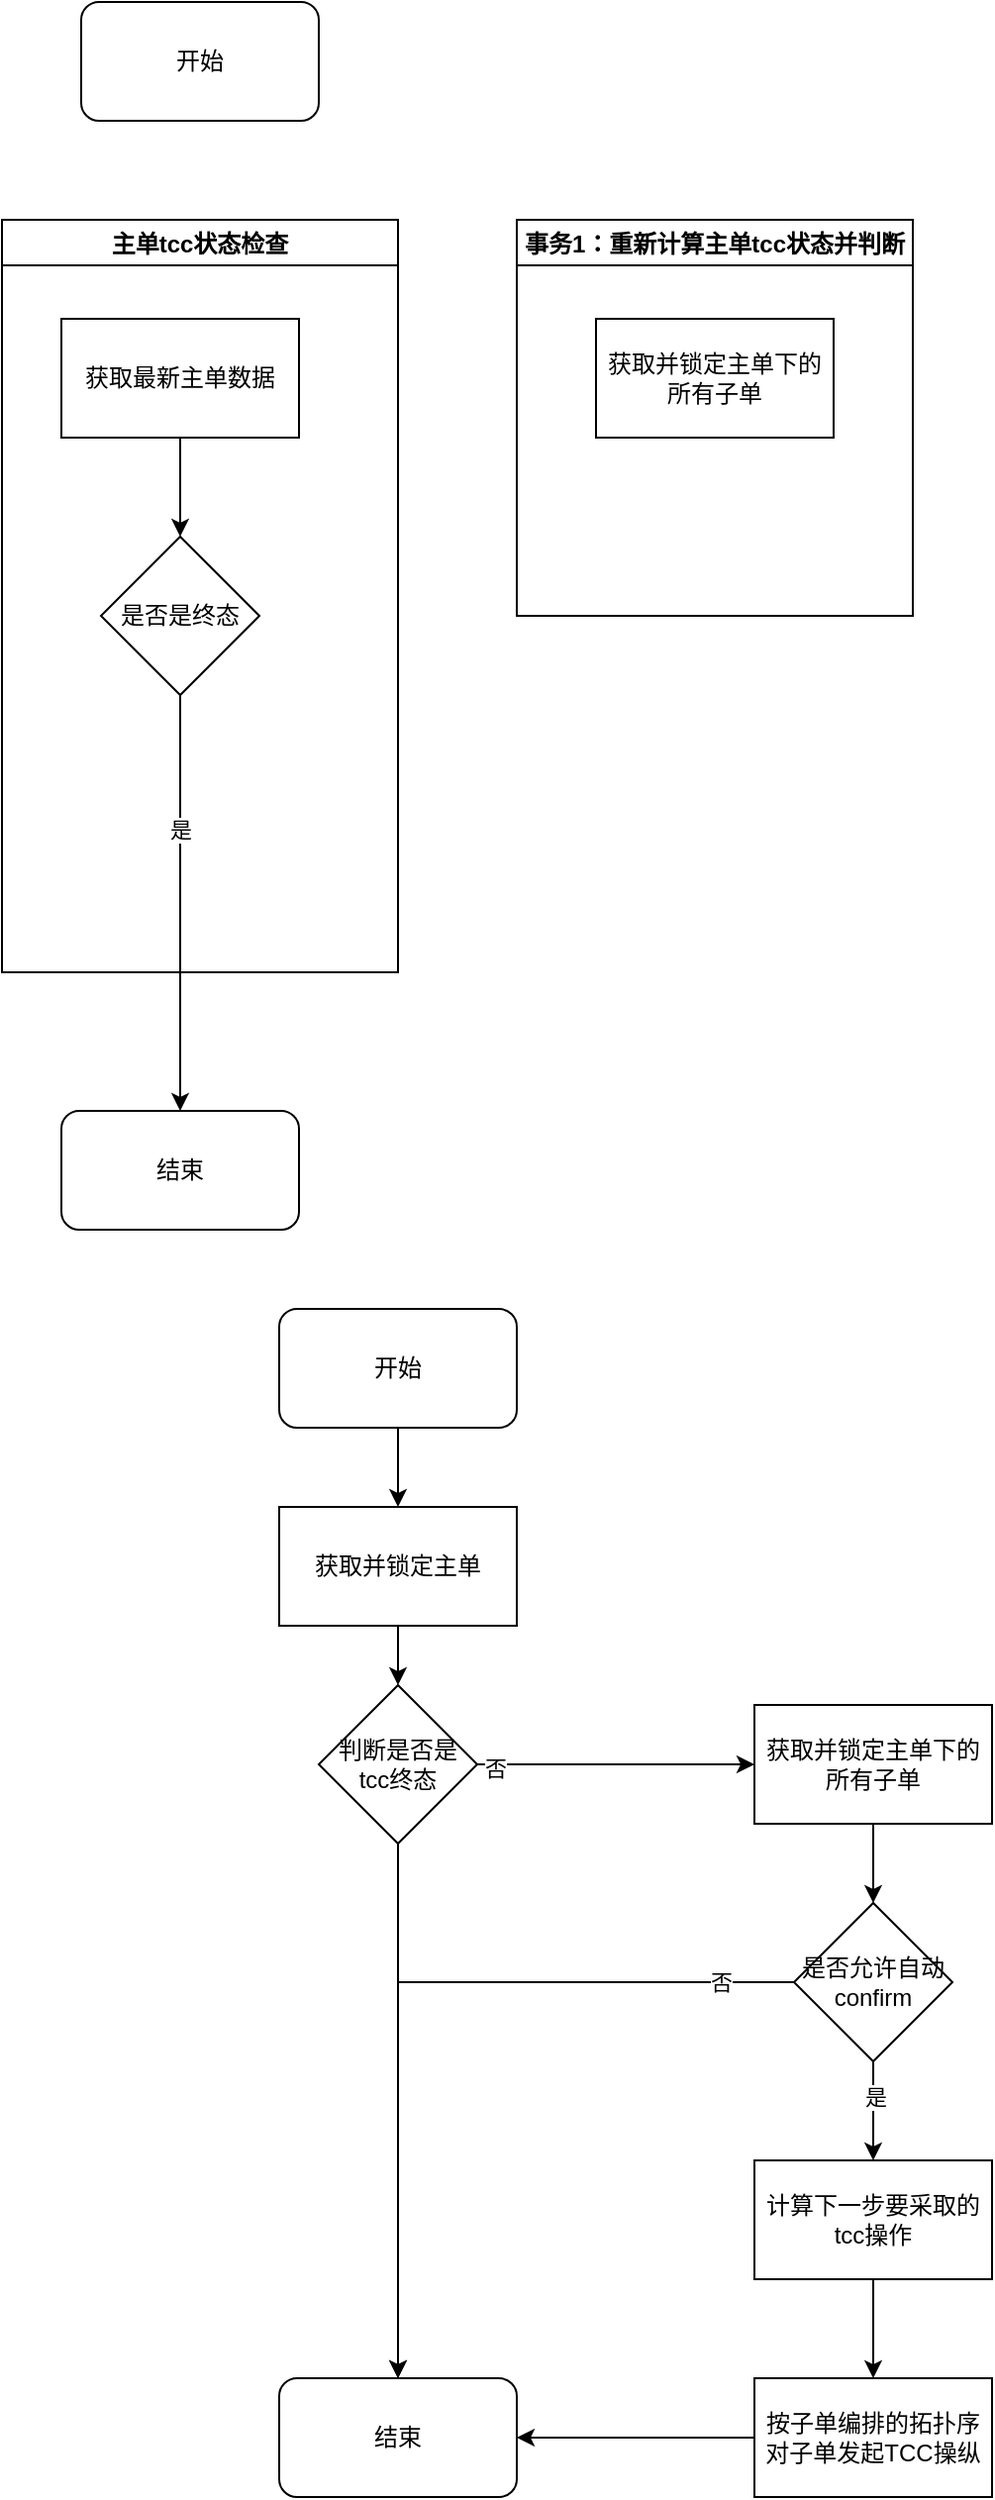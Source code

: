 <mxfile version="20.2.7" type="github">
  <diagram id="C5RBs43oDa-KdzZeNtuy" name="Page-1">
    <mxGraphModel dx="1298" dy="834" grid="1" gridSize="10" guides="1" tooltips="1" connect="1" arrows="1" fold="1" page="1" pageScale="1" pageWidth="827" pageHeight="1169" math="0" shadow="0">
      <root>
        <mxCell id="WIyWlLk6GJQsqaUBKTNV-0" />
        <mxCell id="WIyWlLk6GJQsqaUBKTNV-1" parent="WIyWlLk6GJQsqaUBKTNV-0" />
        <mxCell id="uOyHhmzB57W_WbhQQ3cj-5" style="edgeStyle=orthogonalEdgeStyle;rounded=0;orthogonalLoop=1;jettySize=auto;html=1;entryX=0.5;entryY=0;entryDx=0;entryDy=0;" parent="WIyWlLk6GJQsqaUBKTNV-1" source="uOyHhmzB57W_WbhQQ3cj-0" target="uOyHhmzB57W_WbhQQ3cj-2" edge="1">
          <mxGeometry relative="1" as="geometry" />
        </mxCell>
        <mxCell id="uOyHhmzB57W_WbhQQ3cj-0" value="开始" style="rounded=1;whiteSpace=wrap;html=1;" parent="WIyWlLk6GJQsqaUBKTNV-1" vertex="1">
          <mxGeometry x="180" y="740" width="120" height="60" as="geometry" />
        </mxCell>
        <mxCell id="uOyHhmzB57W_WbhQQ3cj-10" value="结束" style="rounded=1;whiteSpace=wrap;html=1;" parent="WIyWlLk6GJQsqaUBKTNV-1" vertex="1">
          <mxGeometry x="180" y="1280" width="120" height="60" as="geometry" />
        </mxCell>
        <mxCell id="uOyHhmzB57W_WbhQQ3cj-13" style="edgeStyle=orthogonalEdgeStyle;rounded=0;orthogonalLoop=1;jettySize=auto;html=1;entryX=0;entryY=0.5;entryDx=0;entryDy=0;" parent="WIyWlLk6GJQsqaUBKTNV-1" source="uOyHhmzB57W_WbhQQ3cj-3" target="uOyHhmzB57W_WbhQQ3cj-9" edge="1">
          <mxGeometry relative="1" as="geometry" />
        </mxCell>
        <mxCell id="uOyHhmzB57W_WbhQQ3cj-14" value="否" style="edgeLabel;html=1;align=center;verticalAlign=middle;resizable=0;points=[];" parent="uOyHhmzB57W_WbhQQ3cj-13" vertex="1" connectable="0">
          <mxGeometry x="-0.871" y="-1" relative="1" as="geometry">
            <mxPoint y="1" as="offset" />
          </mxGeometry>
        </mxCell>
        <mxCell id="uOyHhmzB57W_WbhQQ3cj-22" style="edgeStyle=orthogonalEdgeStyle;rounded=0;orthogonalLoop=1;jettySize=auto;html=1;entryX=1;entryY=0.5;entryDx=0;entryDy=0;" parent="WIyWlLk6GJQsqaUBKTNV-1" source="uOyHhmzB57W_WbhQQ3cj-17" target="uOyHhmzB57W_WbhQQ3cj-10" edge="1">
          <mxGeometry relative="1" as="geometry" />
        </mxCell>
        <mxCell id="uOyHhmzB57W_WbhQQ3cj-17" value="按子单编排的拓扑序对子单发起TCC操纵" style="rounded=0;whiteSpace=wrap;html=1;" parent="WIyWlLk6GJQsqaUBKTNV-1" vertex="1">
          <mxGeometry x="420" y="1280" width="120" height="60" as="geometry" />
        </mxCell>
        <mxCell id="uOyHhmzB57W_WbhQQ3cj-18" style="edgeStyle=orthogonalEdgeStyle;rounded=0;orthogonalLoop=1;jettySize=auto;html=1;entryX=0.5;entryY=0;entryDx=0;entryDy=0;" parent="WIyWlLk6GJQsqaUBKTNV-1" source="uOyHhmzB57W_WbhQQ3cj-15" target="uOyHhmzB57W_WbhQQ3cj-17" edge="1">
          <mxGeometry relative="1" as="geometry" />
        </mxCell>
        <mxCell id="uOyHhmzB57W_WbhQQ3cj-2" value="获取并锁定主单" style="rounded=0;whiteSpace=wrap;html=1;" parent="WIyWlLk6GJQsqaUBKTNV-1" vertex="1">
          <mxGeometry x="180" y="840" width="120" height="60" as="geometry" />
        </mxCell>
        <mxCell id="uOyHhmzB57W_WbhQQ3cj-6" style="edgeStyle=orthogonalEdgeStyle;rounded=0;orthogonalLoop=1;jettySize=auto;html=1;entryX=0.5;entryY=0;entryDx=0;entryDy=0;" parent="WIyWlLk6GJQsqaUBKTNV-1" source="uOyHhmzB57W_WbhQQ3cj-2" target="uOyHhmzB57W_WbhQQ3cj-3" edge="1">
          <mxGeometry relative="1" as="geometry" />
        </mxCell>
        <mxCell id="uOyHhmzB57W_WbhQQ3cj-21" style="edgeStyle=orthogonalEdgeStyle;rounded=0;orthogonalLoop=1;jettySize=auto;html=1;entryX=0.5;entryY=0;entryDx=0;entryDy=0;" parent="WIyWlLk6GJQsqaUBKTNV-1" source="uOyHhmzB57W_WbhQQ3cj-3" target="uOyHhmzB57W_WbhQQ3cj-10" edge="1">
          <mxGeometry relative="1" as="geometry" />
        </mxCell>
        <mxCell id="uOyHhmzB57W_WbhQQ3cj-3" value="判断是否是&lt;br&gt;tcc终态" style="rhombus;whiteSpace=wrap;html=1;" parent="WIyWlLk6GJQsqaUBKTNV-1" vertex="1">
          <mxGeometry x="200" y="930" width="80" height="80" as="geometry" />
        </mxCell>
        <mxCell id="BZgVUSaZ6p4QW0S-Q-o2-4" style="edgeStyle=orthogonalEdgeStyle;rounded=0;orthogonalLoop=1;jettySize=auto;html=1;entryX=0.5;entryY=0;entryDx=0;entryDy=0;" edge="1" parent="WIyWlLk6GJQsqaUBKTNV-1" source="uOyHhmzB57W_WbhQQ3cj-9" target="BZgVUSaZ6p4QW0S-Q-o2-3">
          <mxGeometry relative="1" as="geometry" />
        </mxCell>
        <mxCell id="uOyHhmzB57W_WbhQQ3cj-9" value="获取并锁定主单下的所有子单" style="rounded=0;whiteSpace=wrap;html=1;" parent="WIyWlLk6GJQsqaUBKTNV-1" vertex="1">
          <mxGeometry x="420" y="940" width="120" height="60" as="geometry" />
        </mxCell>
        <mxCell id="uOyHhmzB57W_WbhQQ3cj-15" value="计算下一步要采取的tcc操作" style="rounded=0;whiteSpace=wrap;html=1;" parent="WIyWlLk6GJQsqaUBKTNV-1" vertex="1">
          <mxGeometry x="420" y="1170" width="120" height="60" as="geometry" />
        </mxCell>
        <mxCell id="BZgVUSaZ6p4QW0S-Q-o2-5" style="edgeStyle=orthogonalEdgeStyle;rounded=0;orthogonalLoop=1;jettySize=auto;html=1;entryX=0.5;entryY=0;entryDx=0;entryDy=0;" edge="1" parent="WIyWlLk6GJQsqaUBKTNV-1" source="BZgVUSaZ6p4QW0S-Q-o2-3" target="uOyHhmzB57W_WbhQQ3cj-15">
          <mxGeometry relative="1" as="geometry" />
        </mxCell>
        <mxCell id="BZgVUSaZ6p4QW0S-Q-o2-8" value="是" style="edgeLabel;html=1;align=center;verticalAlign=middle;resizable=0;points=[];" vertex="1" connectable="0" parent="BZgVUSaZ6p4QW0S-Q-o2-5">
          <mxGeometry x="-0.3" y="1" relative="1" as="geometry">
            <mxPoint as="offset" />
          </mxGeometry>
        </mxCell>
        <mxCell id="BZgVUSaZ6p4QW0S-Q-o2-6" style="edgeStyle=orthogonalEdgeStyle;rounded=0;orthogonalLoop=1;jettySize=auto;html=1;entryX=0.5;entryY=0;entryDx=0;entryDy=0;" edge="1" parent="WIyWlLk6GJQsqaUBKTNV-1" source="BZgVUSaZ6p4QW0S-Q-o2-3" target="uOyHhmzB57W_WbhQQ3cj-10">
          <mxGeometry relative="1" as="geometry" />
        </mxCell>
        <mxCell id="BZgVUSaZ6p4QW0S-Q-o2-7" value="否" style="edgeLabel;html=1;align=center;verticalAlign=middle;resizable=0;points=[];" vertex="1" connectable="0" parent="BZgVUSaZ6p4QW0S-Q-o2-6">
          <mxGeometry x="-0.815" relative="1" as="geometry">
            <mxPoint as="offset" />
          </mxGeometry>
        </mxCell>
        <mxCell id="BZgVUSaZ6p4QW0S-Q-o2-3" value="是否允许自动confirm" style="rhombus;whiteSpace=wrap;html=1;" vertex="1" parent="WIyWlLk6GJQsqaUBKTNV-1">
          <mxGeometry x="440" y="1040" width="80" height="80" as="geometry" />
        </mxCell>
        <mxCell id="BZgVUSaZ6p4QW0S-Q-o2-9" value="开始" style="rounded=1;whiteSpace=wrap;html=1;" vertex="1" parent="WIyWlLk6GJQsqaUBKTNV-1">
          <mxGeometry x="80" y="80" width="120" height="60" as="geometry" />
        </mxCell>
        <mxCell id="BZgVUSaZ6p4QW0S-Q-o2-10" value="主单tcc状态检查" style="swimlane;" vertex="1" parent="WIyWlLk6GJQsqaUBKTNV-1">
          <mxGeometry x="40" y="190" width="200" height="380" as="geometry" />
        </mxCell>
        <mxCell id="BZgVUSaZ6p4QW0S-Q-o2-15" style="edgeStyle=orthogonalEdgeStyle;rounded=0;orthogonalLoop=1;jettySize=auto;html=1;entryX=0.5;entryY=0;entryDx=0;entryDy=0;" edge="1" parent="BZgVUSaZ6p4QW0S-Q-o2-10" source="BZgVUSaZ6p4QW0S-Q-o2-12" target="BZgVUSaZ6p4QW0S-Q-o2-13">
          <mxGeometry relative="1" as="geometry" />
        </mxCell>
        <mxCell id="BZgVUSaZ6p4QW0S-Q-o2-12" value="获取最新主单数据" style="rounded=0;whiteSpace=wrap;html=1;" vertex="1" parent="BZgVUSaZ6p4QW0S-Q-o2-10">
          <mxGeometry x="30" y="50" width="120" height="60" as="geometry" />
        </mxCell>
        <mxCell id="BZgVUSaZ6p4QW0S-Q-o2-13" value="是否是终态" style="rhombus;whiteSpace=wrap;html=1;" vertex="1" parent="BZgVUSaZ6p4QW0S-Q-o2-10">
          <mxGeometry x="50" y="160" width="80" height="80" as="geometry" />
        </mxCell>
        <mxCell id="BZgVUSaZ6p4QW0S-Q-o2-11" value="事务1：重新计算主单tcc状态并判断" style="swimlane;" vertex="1" parent="WIyWlLk6GJQsqaUBKTNV-1">
          <mxGeometry x="300" y="190" width="200" height="200" as="geometry" />
        </mxCell>
        <mxCell id="BZgVUSaZ6p4QW0S-Q-o2-18" value="获取并锁定主单下的所有子单" style="rounded=0;whiteSpace=wrap;html=1;" vertex="1" parent="BZgVUSaZ6p4QW0S-Q-o2-11">
          <mxGeometry x="40" y="50" width="120" height="60" as="geometry" />
        </mxCell>
        <mxCell id="BZgVUSaZ6p4QW0S-Q-o2-14" value="结束" style="rounded=1;whiteSpace=wrap;html=1;" vertex="1" parent="WIyWlLk6GJQsqaUBKTNV-1">
          <mxGeometry x="70" y="640" width="120" height="60" as="geometry" />
        </mxCell>
        <mxCell id="BZgVUSaZ6p4QW0S-Q-o2-16" style="edgeStyle=orthogonalEdgeStyle;rounded=0;orthogonalLoop=1;jettySize=auto;html=1;entryX=0.5;entryY=0;entryDx=0;entryDy=0;" edge="1" parent="WIyWlLk6GJQsqaUBKTNV-1" source="BZgVUSaZ6p4QW0S-Q-o2-13" target="BZgVUSaZ6p4QW0S-Q-o2-14">
          <mxGeometry relative="1" as="geometry" />
        </mxCell>
        <mxCell id="BZgVUSaZ6p4QW0S-Q-o2-17" value="是" style="edgeLabel;html=1;align=center;verticalAlign=middle;resizable=0;points=[];" vertex="1" connectable="0" parent="BZgVUSaZ6p4QW0S-Q-o2-16">
          <mxGeometry x="-0.367" relative="1" as="geometry">
            <mxPoint y="1" as="offset" />
          </mxGeometry>
        </mxCell>
      </root>
    </mxGraphModel>
  </diagram>
</mxfile>
